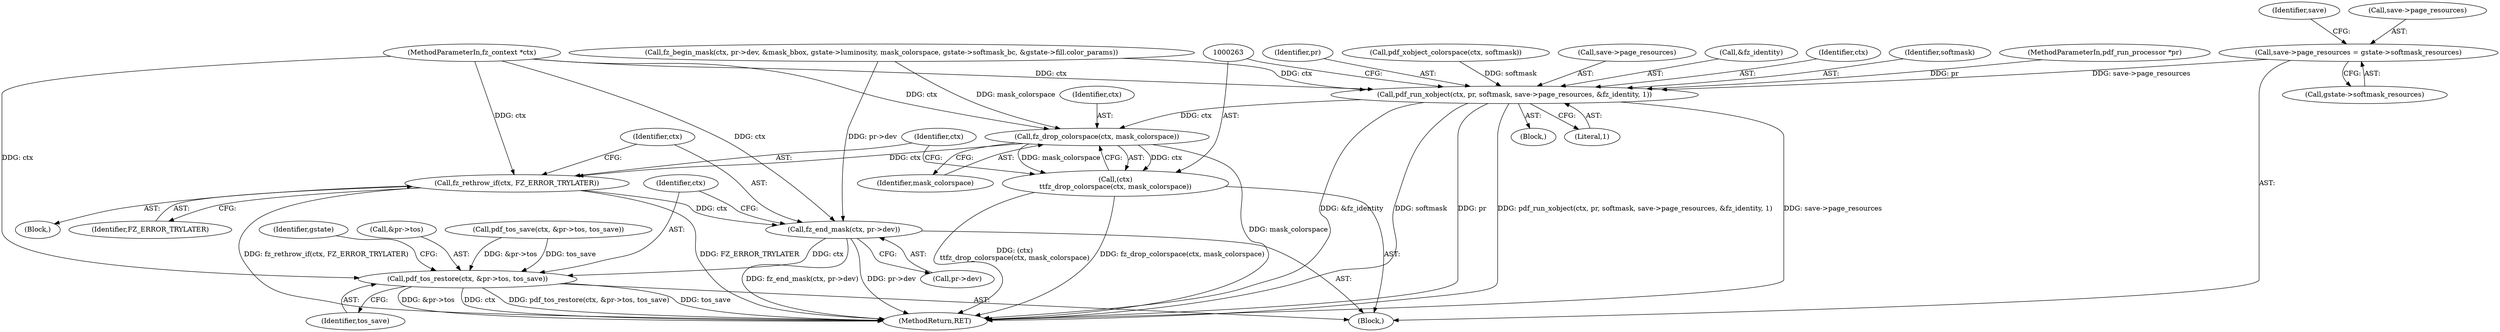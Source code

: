 digraph "0_ghostscript_4dcc6affe04368461310a21238f7e1871a752a05@pointer" {
"1000139" [label="(Call,save->page_resources = gstate->softmask_resources)"];
"1000252" [label="(Call,pdf_run_xobject(ctx, pr, softmask, save->page_resources, &fz_identity, 1))"];
"1000264" [label="(Call,fz_drop_colorspace(ctx, mask_colorspace))"];
"1000262" [label="(Call,(ctx)\n\t\tfz_drop_colorspace(ctx, mask_colorspace))"];
"1000268" [label="(Call,fz_rethrow_if(ctx, FZ_ERROR_TRYLATER))"];
"1000271" [label="(Call,fz_end_mask(ctx, pr->dev))"];
"1000276" [label="(Call,pdf_tos_restore(ctx, &pr->tos, tos_save))"];
"1000271" [label="(Call,fz_end_mask(ctx, pr->dev))"];
"1000143" [label="(Call,gstate->softmask_resources)"];
"1000148" [label="(Identifier,save)"];
"1000266" [label="(Identifier,mask_colorspace)"];
"1000140" [label="(Call,save->page_resources)"];
"1000284" [label="(Identifier,gstate)"];
"1000103" [label="(MethodParameterIn,fz_context *ctx)"];
"1000139" [label="(Call,save->page_resources = gstate->softmask_resources)"];
"1000278" [label="(Call,&pr->tos)"];
"1000299" [label="(MethodReturn,RET)"];
"1000277" [label="(Identifier,ctx)"];
"1000104" [label="(MethodParameterIn,pdf_run_processor *pr)"];
"1000232" [label="(Call,fz_begin_mask(ctx, pr->dev, &mask_bbox, gstate->luminosity, mask_colorspace, gstate->softmask_bc, &gstate->fill.color_params))"];
"1000262" [label="(Call,(ctx)\n\t\tfz_drop_colorspace(ctx, mask_colorspace))"];
"1000254" [label="(Identifier,pr)"];
"1000276" [label="(Call,pdf_tos_restore(ctx, &pr->tos, tos_save))"];
"1000215" [label="(Call,pdf_xobject_colorspace(ctx, softmask))"];
"1000256" [label="(Call,save->page_resources)"];
"1000267" [label="(Block,)"];
"1000270" [label="(Identifier,FZ_ERROR_TRYLATER)"];
"1000259" [label="(Call,&fz_identity)"];
"1000231" [label="(Block,)"];
"1000272" [label="(Identifier,ctx)"];
"1000264" [label="(Call,fz_drop_colorspace(ctx, mask_colorspace))"];
"1000106" [label="(Block,)"];
"1000168" [label="(Call,pdf_tos_save(ctx, &pr->tos, tos_save))"];
"1000269" [label="(Identifier,ctx)"];
"1000261" [label="(Literal,1)"];
"1000253" [label="(Identifier,ctx)"];
"1000255" [label="(Identifier,softmask)"];
"1000273" [label="(Call,pr->dev)"];
"1000265" [label="(Identifier,ctx)"];
"1000268" [label="(Call,fz_rethrow_if(ctx, FZ_ERROR_TRYLATER))"];
"1000252" [label="(Call,pdf_run_xobject(ctx, pr, softmask, save->page_resources, &fz_identity, 1))"];
"1000282" [label="(Identifier,tos_save)"];
"1000139" -> "1000106"  [label="AST: "];
"1000139" -> "1000143"  [label="CFG: "];
"1000140" -> "1000139"  [label="AST: "];
"1000143" -> "1000139"  [label="AST: "];
"1000148" -> "1000139"  [label="CFG: "];
"1000139" -> "1000252"  [label="DDG: save->page_resources"];
"1000252" -> "1000231"  [label="AST: "];
"1000252" -> "1000261"  [label="CFG: "];
"1000253" -> "1000252"  [label="AST: "];
"1000254" -> "1000252"  [label="AST: "];
"1000255" -> "1000252"  [label="AST: "];
"1000256" -> "1000252"  [label="AST: "];
"1000259" -> "1000252"  [label="AST: "];
"1000261" -> "1000252"  [label="AST: "];
"1000263" -> "1000252"  [label="CFG: "];
"1000252" -> "1000299"  [label="DDG: &fz_identity"];
"1000252" -> "1000299"  [label="DDG: softmask"];
"1000252" -> "1000299"  [label="DDG: pr"];
"1000252" -> "1000299"  [label="DDG: pdf_run_xobject(ctx, pr, softmask, save->page_resources, &fz_identity, 1)"];
"1000252" -> "1000299"  [label="DDG: save->page_resources"];
"1000232" -> "1000252"  [label="DDG: ctx"];
"1000103" -> "1000252"  [label="DDG: ctx"];
"1000104" -> "1000252"  [label="DDG: pr"];
"1000215" -> "1000252"  [label="DDG: softmask"];
"1000252" -> "1000264"  [label="DDG: ctx"];
"1000264" -> "1000262"  [label="AST: "];
"1000264" -> "1000266"  [label="CFG: "];
"1000265" -> "1000264"  [label="AST: "];
"1000266" -> "1000264"  [label="AST: "];
"1000262" -> "1000264"  [label="CFG: "];
"1000264" -> "1000299"  [label="DDG: mask_colorspace"];
"1000264" -> "1000262"  [label="DDG: ctx"];
"1000264" -> "1000262"  [label="DDG: mask_colorspace"];
"1000103" -> "1000264"  [label="DDG: ctx"];
"1000232" -> "1000264"  [label="DDG: mask_colorspace"];
"1000264" -> "1000268"  [label="DDG: ctx"];
"1000262" -> "1000106"  [label="AST: "];
"1000263" -> "1000262"  [label="AST: "];
"1000269" -> "1000262"  [label="CFG: "];
"1000262" -> "1000299"  [label="DDG: (ctx)\n\t\tfz_drop_colorspace(ctx, mask_colorspace)"];
"1000262" -> "1000299"  [label="DDG: fz_drop_colorspace(ctx, mask_colorspace)"];
"1000268" -> "1000267"  [label="AST: "];
"1000268" -> "1000270"  [label="CFG: "];
"1000269" -> "1000268"  [label="AST: "];
"1000270" -> "1000268"  [label="AST: "];
"1000272" -> "1000268"  [label="CFG: "];
"1000268" -> "1000299"  [label="DDG: fz_rethrow_if(ctx, FZ_ERROR_TRYLATER)"];
"1000268" -> "1000299"  [label="DDG: FZ_ERROR_TRYLATER"];
"1000103" -> "1000268"  [label="DDG: ctx"];
"1000268" -> "1000271"  [label="DDG: ctx"];
"1000271" -> "1000106"  [label="AST: "];
"1000271" -> "1000273"  [label="CFG: "];
"1000272" -> "1000271"  [label="AST: "];
"1000273" -> "1000271"  [label="AST: "];
"1000277" -> "1000271"  [label="CFG: "];
"1000271" -> "1000299"  [label="DDG: pr->dev"];
"1000271" -> "1000299"  [label="DDG: fz_end_mask(ctx, pr->dev)"];
"1000103" -> "1000271"  [label="DDG: ctx"];
"1000232" -> "1000271"  [label="DDG: pr->dev"];
"1000271" -> "1000276"  [label="DDG: ctx"];
"1000276" -> "1000106"  [label="AST: "];
"1000276" -> "1000282"  [label="CFG: "];
"1000277" -> "1000276"  [label="AST: "];
"1000278" -> "1000276"  [label="AST: "];
"1000282" -> "1000276"  [label="AST: "];
"1000284" -> "1000276"  [label="CFG: "];
"1000276" -> "1000299"  [label="DDG: pdf_tos_restore(ctx, &pr->tos, tos_save)"];
"1000276" -> "1000299"  [label="DDG: tos_save"];
"1000276" -> "1000299"  [label="DDG: &pr->tos"];
"1000276" -> "1000299"  [label="DDG: ctx"];
"1000103" -> "1000276"  [label="DDG: ctx"];
"1000168" -> "1000276"  [label="DDG: &pr->tos"];
"1000168" -> "1000276"  [label="DDG: tos_save"];
}
